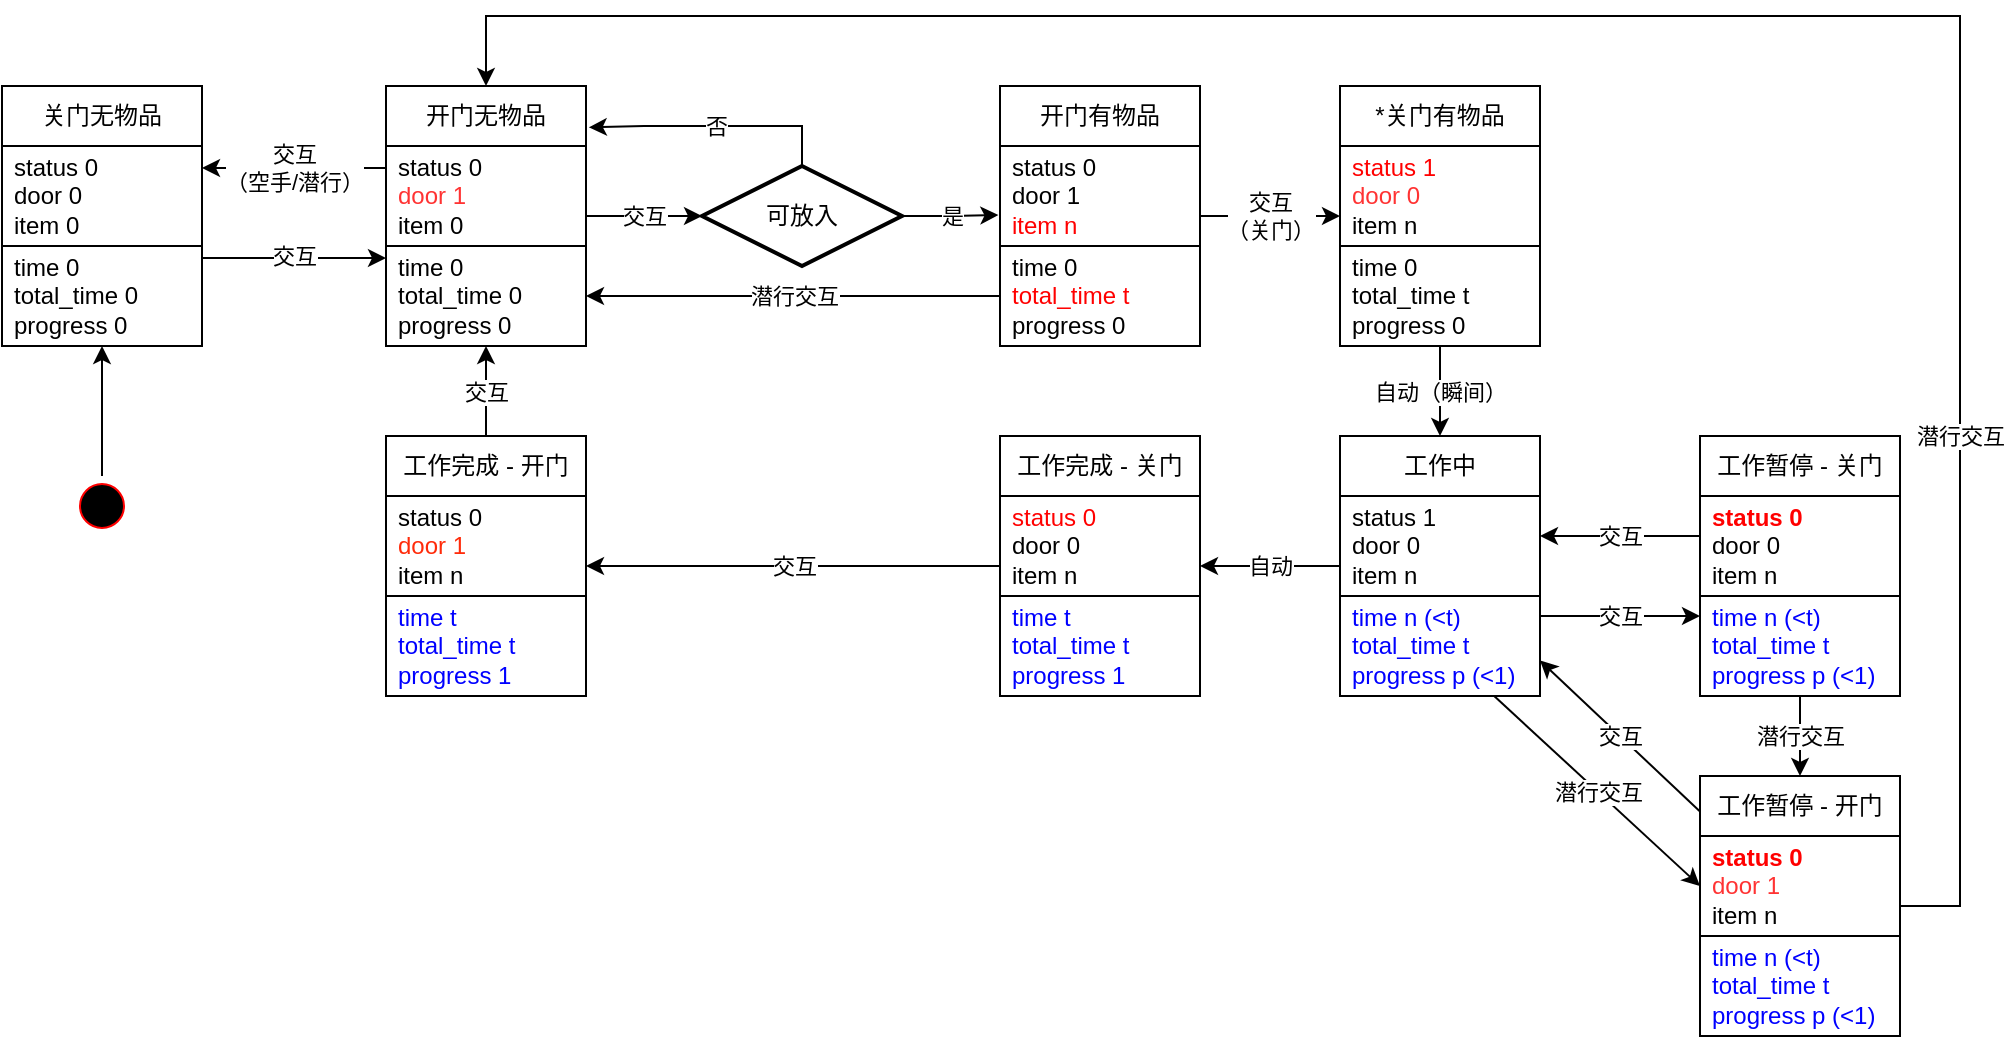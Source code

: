 <mxfile version="23.1.2" type="device">
  <diagram name="Page-1" id="58cdce13-f638-feb5-8d6f-7d28b1aa9fa0">
    <mxGraphModel dx="1276" dy="656" grid="1" gridSize="10" guides="1" tooltips="1" connect="1" arrows="1" fold="1" page="1" pageScale="1" pageWidth="1100" pageHeight="850" background="none" math="0" shadow="0">
      <root>
        <mxCell id="0" />
        <mxCell id="1" parent="0" />
        <mxCell id="382b91b5511bd0f7-1" value="" style="ellipse;html=1;shape=startState;fillColor=#000000;strokeColor=#ff0000;rounded=1;shadow=0;comic=0;labelBackgroundColor=none;fontFamily=Verdana;fontSize=12;fontColor=#000000;align=center;direction=south;" parent="1" vertex="1">
          <mxGeometry x="136" y="280" width="30" height="30" as="geometry" />
        </mxCell>
        <mxCell id="xUzW4hB-cYF5heSF3Omw-10" value="关门无物品" style="swimlane;fontStyle=0;childLayout=stackLayout;horizontal=1;startSize=30;horizontalStack=0;resizeParent=1;resizeParentMax=0;resizeLast=0;collapsible=1;marginBottom=0;whiteSpace=wrap;html=1;" parent="1" vertex="1">
          <mxGeometry x="101" y="85" width="100" height="130" as="geometry">
            <mxRectangle x="240" y="90" width="90" height="30" as="alternateBounds" />
          </mxGeometry>
        </mxCell>
        <mxCell id="xUzW4hB-cYF5heSF3Omw-11" value="&lt;span style=&quot;&quot;&gt;status 0&lt;br&gt;&lt;/span&gt;door 0&lt;br style=&quot;border-color: var(--border-color);&quot;&gt;&lt;span style=&quot;&quot;&gt;item 0&lt;/span&gt;" style="text;strokeColor=default;fillColor=none;align=left;verticalAlign=middle;spacingLeft=4;spacingRight=4;overflow=hidden;points=[[0,0.5],[1,0.5]];portConstraint=eastwest;rotatable=0;whiteSpace=wrap;html=1;labelBorderColor=none;labelBackgroundColor=none;" parent="xUzW4hB-cYF5heSF3Omw-10" vertex="1">
          <mxGeometry y="30" width="100" height="50" as="geometry" />
        </mxCell>
        <mxCell id="0xMZqodV_1OV5S0IDCX--2" value="time 0&lt;br style=&quot;border-color: var(--border-color);&quot;&gt;&lt;span style=&quot;border-color: var(--border-color);&quot;&gt;total_time 0&lt;br&gt;progress 0&lt;br&gt;&lt;/span&gt;" style="text;strokeColor=none;fillColor=none;align=left;verticalAlign=middle;spacingLeft=4;spacingRight=4;overflow=hidden;points=[[0,0.5],[1,0.5]];portConstraint=eastwest;rotatable=0;whiteSpace=wrap;html=1;" parent="xUzW4hB-cYF5heSF3Omw-10" vertex="1">
          <mxGeometry y="80" width="100" height="50" as="geometry" />
        </mxCell>
        <mxCell id="xUzW4hB-cYF5heSF3Omw-16" value="" style="endArrow=classic;html=1;rounded=0;" parent="1" source="382b91b5511bd0f7-1" target="xUzW4hB-cYF5heSF3Omw-10" edge="1">
          <mxGeometry width="50" height="50" relative="1" as="geometry">
            <mxPoint x="373" y="210" as="sourcePoint" />
            <mxPoint x="123" y="150" as="targetPoint" />
          </mxGeometry>
        </mxCell>
        <mxCell id="xUzW4hB-cYF5heSF3Omw-21" value="" style="endArrow=classic;html=1;rounded=0;" parent="1" edge="1">
          <mxGeometry relative="1" as="geometry">
            <mxPoint x="201" y="171" as="sourcePoint" />
            <mxPoint x="293" y="171" as="targetPoint" />
          </mxGeometry>
        </mxCell>
        <mxCell id="xUzW4hB-cYF5heSF3Omw-22" value="交互" style="edgeLabel;resizable=0;html=1;align=center;verticalAlign=middle;" parent="xUzW4hB-cYF5heSF3Omw-21" connectable="0" vertex="1">
          <mxGeometry relative="1" as="geometry">
            <mxPoint y="-1" as="offset" />
          </mxGeometry>
        </mxCell>
        <mxCell id="0xMZqodV_1OV5S0IDCX--3" value="开门无物品" style="swimlane;fontStyle=0;childLayout=stackLayout;horizontal=1;startSize=30;horizontalStack=0;resizeParent=1;resizeParentMax=0;resizeLast=0;collapsible=1;marginBottom=0;whiteSpace=wrap;html=1;" parent="1" vertex="1">
          <mxGeometry x="293" y="85" width="100" height="130" as="geometry">
            <mxRectangle x="240" y="90" width="90" height="30" as="alternateBounds" />
          </mxGeometry>
        </mxCell>
        <mxCell id="0xMZqodV_1OV5S0IDCX--4" value="&lt;span style=&quot;&quot;&gt;status 0&lt;br&gt;&lt;/span&gt;&lt;font color=&quot;#ff3333&quot;&gt;door 1&lt;/font&gt;&lt;br style=&quot;border-color: var(--border-color);&quot;&gt;&lt;span style=&quot;&quot;&gt;item 0&lt;/span&gt;" style="text;strokeColor=default;fillColor=none;align=left;verticalAlign=middle;spacingLeft=4;spacingRight=4;overflow=hidden;points=[[0,0.5],[1,0.5]];portConstraint=eastwest;rotatable=0;whiteSpace=wrap;html=1;labelBorderColor=none;labelBackgroundColor=none;" parent="0xMZqodV_1OV5S0IDCX--3" vertex="1">
          <mxGeometry y="30" width="100" height="50" as="geometry" />
        </mxCell>
        <mxCell id="0xMZqodV_1OV5S0IDCX--5" value="time 0&lt;br style=&quot;border-color: var(--border-color);&quot;&gt;&lt;span style=&quot;border-color: var(--border-color);&quot;&gt;total_time 0&lt;br&gt;progress 0&lt;br&gt;&lt;/span&gt;" style="text;strokeColor=none;fillColor=none;align=left;verticalAlign=middle;spacingLeft=4;spacingRight=4;overflow=hidden;points=[[0,0.5],[1,0.5]];portConstraint=eastwest;rotatable=0;whiteSpace=wrap;html=1;" parent="0xMZqodV_1OV5S0IDCX--3" vertex="1">
          <mxGeometry y="80" width="100" height="50" as="geometry" />
        </mxCell>
        <mxCell id="0xMZqodV_1OV5S0IDCX--7" value="开门有物品" style="swimlane;fontStyle=0;childLayout=stackLayout;horizontal=1;startSize=30;horizontalStack=0;resizeParent=1;resizeParentMax=0;resizeLast=0;collapsible=1;marginBottom=0;whiteSpace=wrap;html=1;" parent="1" vertex="1">
          <mxGeometry x="600" y="85" width="100" height="130" as="geometry">
            <mxRectangle x="240" y="90" width="90" height="30" as="alternateBounds" />
          </mxGeometry>
        </mxCell>
        <mxCell id="0xMZqodV_1OV5S0IDCX--8" value="&lt;span style=&quot;&quot;&gt;status 0&lt;br&gt;&lt;/span&gt;door 1&lt;br style=&quot;border-color: var(--border-color);&quot;&gt;&lt;span style=&quot;&quot;&gt;&lt;font color=&quot;#ff0000&quot;&gt;item n&lt;br&gt;&lt;/font&gt;&lt;/span&gt;" style="text;strokeColor=default;fillColor=none;align=left;verticalAlign=middle;spacingLeft=4;spacingRight=4;overflow=hidden;points=[[0,0.5],[1,0.5]];portConstraint=eastwest;rotatable=0;whiteSpace=wrap;html=1;labelBorderColor=none;labelBackgroundColor=none;" parent="0xMZqodV_1OV5S0IDCX--7" vertex="1">
          <mxGeometry y="30" width="100" height="50" as="geometry" />
        </mxCell>
        <mxCell id="0xMZqodV_1OV5S0IDCX--9" value="time 0&lt;br style=&quot;border-color: var(--border-color);&quot;&gt;&lt;span style=&quot;border-color: var(--border-color);&quot;&gt;&lt;font color=&quot;#ff0000&quot;&gt;total_time t&lt;br&gt;&lt;/font&gt;progress 0&lt;br&gt;&lt;/span&gt;" style="text;strokeColor=none;fillColor=none;align=left;verticalAlign=middle;spacingLeft=4;spacingRight=4;overflow=hidden;points=[[0,0.5],[1,0.5]];portConstraint=eastwest;rotatable=0;whiteSpace=wrap;html=1;" parent="0xMZqodV_1OV5S0IDCX--7" vertex="1">
          <mxGeometry y="80" width="100" height="50" as="geometry" />
        </mxCell>
        <mxCell id="0xMZqodV_1OV5S0IDCX--10" value="" style="endArrow=classic;html=1;rounded=0;" parent="1" source="0xMZqodV_1OV5S0IDCX--3" target="0xMZqodV_1OV5S0IDCX--59" edge="1">
          <mxGeometry relative="1" as="geometry">
            <mxPoint x="433" y="160" as="sourcePoint" />
            <mxPoint x="493" y="150" as="targetPoint" />
          </mxGeometry>
        </mxCell>
        <mxCell id="0xMZqodV_1OV5S0IDCX--11" value="交互" style="edgeLabel;resizable=0;html=1;align=center;verticalAlign=middle;" parent="0xMZqodV_1OV5S0IDCX--10" connectable="0" vertex="1">
          <mxGeometry relative="1" as="geometry" />
        </mxCell>
        <mxCell id="0xMZqodV_1OV5S0IDCX--12" value="*关门有物品" style="swimlane;fontStyle=0;childLayout=stackLayout;horizontal=1;startSize=30;horizontalStack=0;resizeParent=1;resizeParentMax=0;resizeLast=0;collapsible=1;marginBottom=0;whiteSpace=wrap;html=1;" parent="1" vertex="1">
          <mxGeometry x="770" y="85" width="100" height="130" as="geometry">
            <mxRectangle x="240" y="90" width="90" height="30" as="alternateBounds" />
          </mxGeometry>
        </mxCell>
        <mxCell id="0xMZqodV_1OV5S0IDCX--13" value="&lt;span style=&quot;&quot;&gt;&lt;font color=&quot;#ff0000&quot;&gt;status 1&lt;/font&gt;&lt;br&gt;&lt;/span&gt;&lt;font color=&quot;#ff3333&quot;&gt;door 0&lt;/font&gt;&lt;br style=&quot;border-color: var(--border-color);&quot;&gt;&lt;span style=&quot;&quot;&gt;item n&lt;br&gt;&lt;/span&gt;" style="text;strokeColor=default;fillColor=none;align=left;verticalAlign=middle;spacingLeft=4;spacingRight=4;overflow=hidden;points=[[0,0.5],[1,0.5]];portConstraint=eastwest;rotatable=0;whiteSpace=wrap;html=1;labelBorderColor=none;labelBackgroundColor=none;" parent="0xMZqodV_1OV5S0IDCX--12" vertex="1">
          <mxGeometry y="30" width="100" height="50" as="geometry" />
        </mxCell>
        <mxCell id="0xMZqodV_1OV5S0IDCX--14" value="time 0&lt;br style=&quot;border-color: var(--border-color);&quot;&gt;&lt;span style=&quot;border-color: var(--border-color);&quot;&gt;total_time t&lt;br&gt;progress 0&lt;br&gt;&lt;/span&gt;" style="text;strokeColor=none;fillColor=none;align=left;verticalAlign=middle;spacingLeft=4;spacingRight=4;overflow=hidden;points=[[0,0.5],[1,0.5]];portConstraint=eastwest;rotatable=0;whiteSpace=wrap;html=1;" parent="0xMZqodV_1OV5S0IDCX--12" vertex="1">
          <mxGeometry y="80" width="100" height="50" as="geometry" />
        </mxCell>
        <mxCell id="0xMZqodV_1OV5S0IDCX--15" value="" style="endArrow=classic;html=1;rounded=0;" parent="1" source="0xMZqodV_1OV5S0IDCX--7" target="0xMZqodV_1OV5S0IDCX--12" edge="1">
          <mxGeometry relative="1" as="geometry">
            <mxPoint x="550" y="160" as="sourcePoint" />
            <mxPoint x="640" y="160" as="targetPoint" />
          </mxGeometry>
        </mxCell>
        <mxCell id="0xMZqodV_1OV5S0IDCX--16" value="交互&lt;br&gt;（关门）" style="edgeLabel;resizable=0;html=1;align=center;verticalAlign=middle;" parent="0xMZqodV_1OV5S0IDCX--15" connectable="0" vertex="1">
          <mxGeometry relative="1" as="geometry" />
        </mxCell>
        <mxCell id="0xMZqodV_1OV5S0IDCX--21" value="" style="endArrow=classic;html=1;rounded=0;" parent="1" source="0xMZqodV_1OV5S0IDCX--12" target="0xMZqodV_1OV5S0IDCX--23" edge="1">
          <mxGeometry relative="1" as="geometry">
            <mxPoint x="690" y="280" as="sourcePoint" />
            <mxPoint x="820" y="260" as="targetPoint" />
          </mxGeometry>
        </mxCell>
        <mxCell id="0xMZqodV_1OV5S0IDCX--22" value="自动（瞬间）" style="edgeLabel;resizable=0;html=1;align=center;verticalAlign=middle;" parent="0xMZqodV_1OV5S0IDCX--21" connectable="0" vertex="1">
          <mxGeometry relative="1" as="geometry" />
        </mxCell>
        <mxCell id="0xMZqodV_1OV5S0IDCX--23" value="工作中" style="swimlane;fontStyle=0;childLayout=stackLayout;horizontal=1;startSize=30;horizontalStack=0;resizeParent=1;resizeParentMax=0;resizeLast=0;collapsible=1;marginBottom=0;whiteSpace=wrap;html=1;" parent="1" vertex="1">
          <mxGeometry x="770" y="260" width="100" height="130" as="geometry">
            <mxRectangle x="240" y="90" width="90" height="30" as="alternateBounds" />
          </mxGeometry>
        </mxCell>
        <mxCell id="0xMZqodV_1OV5S0IDCX--24" value="&lt;span style=&quot;&quot;&gt;status 1&lt;br&gt;&lt;/span&gt;door 0&lt;br style=&quot;border-color: var(--border-color);&quot;&gt;&lt;span style=&quot;&quot;&gt;item n&lt;br&gt;&lt;/span&gt;" style="text;strokeColor=default;fillColor=none;align=left;verticalAlign=middle;spacingLeft=4;spacingRight=4;overflow=hidden;points=[[0,0.5],[1,0.5]];portConstraint=eastwest;rotatable=0;whiteSpace=wrap;html=1;labelBorderColor=none;labelBackgroundColor=none;" parent="0xMZqodV_1OV5S0IDCX--23" vertex="1">
          <mxGeometry y="30" width="100" height="50" as="geometry" />
        </mxCell>
        <mxCell id="0xMZqodV_1OV5S0IDCX--25" value="&lt;font color=&quot;#0000ff&quot;&gt;time n&amp;nbsp;(&amp;lt;t)&lt;br style=&quot;border-color: var(--border-color);&quot;&gt;&lt;/font&gt;&lt;span style=&quot;border-color: var(--border-color);&quot;&gt;&lt;font color=&quot;#0000ff&quot;&gt;total_time t&lt;br&gt;progress p&amp;nbsp;(&amp;lt;1)&lt;/font&gt;&lt;br&gt;&lt;/span&gt;" style="text;strokeColor=none;fillColor=none;align=left;verticalAlign=middle;spacingLeft=4;spacingRight=4;overflow=hidden;points=[[0,0.5],[1,0.5]];portConstraint=eastwest;rotatable=0;whiteSpace=wrap;html=1;" parent="0xMZqodV_1OV5S0IDCX--23" vertex="1">
          <mxGeometry y="80" width="100" height="50" as="geometry" />
        </mxCell>
        <mxCell id="0xMZqodV_1OV5S0IDCX--26" value="工作完成 - 关门" style="swimlane;fontStyle=0;childLayout=stackLayout;horizontal=1;startSize=30;horizontalStack=0;resizeParent=1;resizeParentMax=0;resizeLast=0;collapsible=1;marginBottom=0;whiteSpace=wrap;html=1;" parent="1" vertex="1">
          <mxGeometry x="600" y="260" width="100" height="130" as="geometry">
            <mxRectangle x="240" y="90" width="90" height="30" as="alternateBounds" />
          </mxGeometry>
        </mxCell>
        <mxCell id="0xMZqodV_1OV5S0IDCX--27" value="&lt;span style=&quot;&quot;&gt;&lt;font color=&quot;#ff0000&quot;&gt;status 0&lt;/font&gt;&lt;br&gt;&lt;/span&gt;door 0&lt;br style=&quot;border-color: var(--border-color);&quot;&gt;&lt;span style=&quot;&quot;&gt;item n&lt;br&gt;&lt;/span&gt;" style="text;strokeColor=default;fillColor=none;align=left;verticalAlign=middle;spacingLeft=4;spacingRight=4;overflow=hidden;points=[[0,0.5],[1,0.5]];portConstraint=eastwest;rotatable=0;whiteSpace=wrap;html=1;labelBorderColor=none;labelBackgroundColor=none;" parent="0xMZqodV_1OV5S0IDCX--26" vertex="1">
          <mxGeometry y="30" width="100" height="50" as="geometry" />
        </mxCell>
        <mxCell id="0xMZqodV_1OV5S0IDCX--28" value="&lt;font color=&quot;#0000ff&quot;&gt;time t&lt;br style=&quot;border-color: var(--border-color);&quot;&gt;&lt;/font&gt;&lt;span style=&quot;border-color: var(--border-color);&quot;&gt;&lt;font color=&quot;#0000ff&quot;&gt;total_time t&lt;br&gt;progress 1&lt;/font&gt;&lt;br&gt;&lt;/span&gt;" style="text;strokeColor=none;fillColor=none;align=left;verticalAlign=middle;spacingLeft=4;spacingRight=4;overflow=hidden;points=[[0,0.5],[1,0.5]];portConstraint=eastwest;rotatable=0;whiteSpace=wrap;html=1;" parent="0xMZqodV_1OV5S0IDCX--26" vertex="1">
          <mxGeometry y="80" width="100" height="50" as="geometry" />
        </mxCell>
        <mxCell id="0xMZqodV_1OV5S0IDCX--29" value="" style="endArrow=classic;html=1;rounded=0;" parent="1" source="0xMZqodV_1OV5S0IDCX--23" target="0xMZqodV_1OV5S0IDCX--26" edge="1">
          <mxGeometry relative="1" as="geometry">
            <mxPoint x="830" y="225" as="sourcePoint" />
            <mxPoint x="830" y="270" as="targetPoint" />
          </mxGeometry>
        </mxCell>
        <mxCell id="0xMZqodV_1OV5S0IDCX--30" value="自动" style="edgeLabel;resizable=0;html=1;align=center;verticalAlign=middle;" parent="0xMZqodV_1OV5S0IDCX--29" connectable="0" vertex="1">
          <mxGeometry relative="1" as="geometry" />
        </mxCell>
        <mxCell id="0xMZqodV_1OV5S0IDCX--31" value="工作完成 - 开门" style="swimlane;fontStyle=0;childLayout=stackLayout;horizontal=1;startSize=30;horizontalStack=0;resizeParent=1;resizeParentMax=0;resizeLast=0;collapsible=1;marginBottom=0;whiteSpace=wrap;html=1;" parent="1" vertex="1">
          <mxGeometry x="293" y="260" width="100" height="130" as="geometry">
            <mxRectangle x="240" y="90" width="90" height="30" as="alternateBounds" />
          </mxGeometry>
        </mxCell>
        <mxCell id="0xMZqodV_1OV5S0IDCX--32" value="&lt;span style=&quot;&quot;&gt;status 0&lt;br&gt;&lt;/span&gt;&lt;font color=&quot;#ff2b0a&quot;&gt;door 1&lt;/font&gt;&lt;br style=&quot;border-color: var(--border-color);&quot;&gt;&lt;span style=&quot;&quot;&gt;item n&lt;br&gt;&lt;/span&gt;" style="text;strokeColor=default;fillColor=none;align=left;verticalAlign=middle;spacingLeft=4;spacingRight=4;overflow=hidden;points=[[0,0.5],[1,0.5]];portConstraint=eastwest;rotatable=0;whiteSpace=wrap;html=1;labelBorderColor=none;labelBackgroundColor=none;" parent="0xMZqodV_1OV5S0IDCX--31" vertex="1">
          <mxGeometry y="30" width="100" height="50" as="geometry" />
        </mxCell>
        <mxCell id="0xMZqodV_1OV5S0IDCX--33" value="&lt;font color=&quot;#0000ff&quot;&gt;time t&lt;br style=&quot;border-color: var(--border-color);&quot;&gt;&lt;/font&gt;&lt;span style=&quot;border-color: var(--border-color);&quot;&gt;&lt;font color=&quot;#0000ff&quot;&gt;total_time t&lt;br&gt;progress 1&lt;/font&gt;&lt;br&gt;&lt;/span&gt;" style="text;strokeColor=none;fillColor=none;align=left;verticalAlign=middle;spacingLeft=4;spacingRight=4;overflow=hidden;points=[[0,0.5],[1,0.5]];portConstraint=eastwest;rotatable=0;whiteSpace=wrap;html=1;" parent="0xMZqodV_1OV5S0IDCX--31" vertex="1">
          <mxGeometry y="80" width="100" height="50" as="geometry" />
        </mxCell>
        <mxCell id="0xMZqodV_1OV5S0IDCX--34" value="" style="endArrow=classic;html=1;rounded=0;" parent="1" source="0xMZqodV_1OV5S0IDCX--26" target="0xMZqodV_1OV5S0IDCX--31" edge="1">
          <mxGeometry relative="1" as="geometry">
            <mxPoint x="350" y="160" as="sourcePoint" />
            <mxPoint x="430" y="160" as="targetPoint" />
          </mxGeometry>
        </mxCell>
        <mxCell id="0xMZqodV_1OV5S0IDCX--35" value="交互" style="edgeLabel;resizable=0;html=1;align=center;verticalAlign=middle;" parent="0xMZqodV_1OV5S0IDCX--34" connectable="0" vertex="1">
          <mxGeometry relative="1" as="geometry" />
        </mxCell>
        <mxCell id="0xMZqodV_1OV5S0IDCX--39" value="" style="endArrow=classic;html=1;rounded=0;" parent="1" source="0xMZqodV_1OV5S0IDCX--31" target="0xMZqodV_1OV5S0IDCX--3" edge="1">
          <mxGeometry relative="1" as="geometry">
            <mxPoint x="393" y="470" as="sourcePoint" />
            <mxPoint x="313" y="470" as="targetPoint" />
          </mxGeometry>
        </mxCell>
        <mxCell id="0xMZqodV_1OV5S0IDCX--40" value="交互" style="edgeLabel;resizable=0;html=1;align=center;verticalAlign=middle;" parent="0xMZqodV_1OV5S0IDCX--39" connectable="0" vertex="1">
          <mxGeometry relative="1" as="geometry" />
        </mxCell>
        <mxCell id="0xMZqodV_1OV5S0IDCX--41" value="工作暂停 - 关门" style="swimlane;fontStyle=0;childLayout=stackLayout;horizontal=1;startSize=30;horizontalStack=0;resizeParent=1;resizeParentMax=0;resizeLast=0;collapsible=1;marginBottom=0;whiteSpace=wrap;html=1;" parent="1" vertex="1">
          <mxGeometry x="950" y="260" width="100" height="130" as="geometry">
            <mxRectangle x="240" y="90" width="90" height="30" as="alternateBounds" />
          </mxGeometry>
        </mxCell>
        <mxCell id="0xMZqodV_1OV5S0IDCX--42" value="&lt;span style=&quot;&quot;&gt;&lt;font color=&quot;#ff0000&quot;&gt;&lt;b&gt;status 0&lt;/b&gt;&lt;/font&gt;&lt;br&gt;&lt;/span&gt;door 0&lt;br style=&quot;border-color: var(--border-color);&quot;&gt;&lt;span style=&quot;&quot;&gt;item n&lt;br&gt;&lt;/span&gt;" style="text;strokeColor=default;fillColor=none;align=left;verticalAlign=middle;spacingLeft=4;spacingRight=4;overflow=hidden;points=[[0,0.5],[1,0.5]];portConstraint=eastwest;rotatable=0;whiteSpace=wrap;html=1;labelBorderColor=none;labelBackgroundColor=none;" parent="0xMZqodV_1OV5S0IDCX--41" vertex="1">
          <mxGeometry y="30" width="100" height="50" as="geometry" />
        </mxCell>
        <mxCell id="0xMZqodV_1OV5S0IDCX--43" value="&lt;font color=&quot;#0000ff&quot;&gt;time n (&amp;lt;t)&lt;br style=&quot;border-color: var(--border-color);&quot;&gt;&lt;/font&gt;&lt;span style=&quot;border-color: var(--border-color);&quot;&gt;&lt;font color=&quot;#0000ff&quot;&gt;total_time t&lt;br&gt;progress p (&amp;lt;1)&lt;/font&gt;&lt;br&gt;&lt;/span&gt;" style="text;strokeColor=none;fillColor=none;align=left;verticalAlign=middle;spacingLeft=4;spacingRight=4;overflow=hidden;points=[[0,0.5],[1,0.5]];portConstraint=eastwest;rotatable=0;whiteSpace=wrap;html=1;" parent="0xMZqodV_1OV5S0IDCX--41" vertex="1">
          <mxGeometry y="80" width="100" height="50" as="geometry" />
        </mxCell>
        <mxCell id="0xMZqodV_1OV5S0IDCX--44" value="" style="endArrow=classic;html=1;rounded=0;" parent="1" edge="1">
          <mxGeometry relative="1" as="geometry">
            <mxPoint x="870" y="350" as="sourcePoint" />
            <mxPoint x="950" y="350" as="targetPoint" />
          </mxGeometry>
        </mxCell>
        <mxCell id="0xMZqodV_1OV5S0IDCX--45" value="交互" style="edgeLabel;resizable=0;html=1;align=center;verticalAlign=middle;" parent="0xMZqodV_1OV5S0IDCX--44" connectable="0" vertex="1">
          <mxGeometry relative="1" as="geometry" />
        </mxCell>
        <mxCell id="0xMZqodV_1OV5S0IDCX--46" value="" style="endArrow=classic;html=1;rounded=0;" parent="1" edge="1">
          <mxGeometry relative="1" as="geometry">
            <mxPoint x="950" y="310" as="sourcePoint" />
            <mxPoint x="870" y="310" as="targetPoint" />
          </mxGeometry>
        </mxCell>
        <mxCell id="0xMZqodV_1OV5S0IDCX--47" value="交互" style="edgeLabel;resizable=0;html=1;align=center;verticalAlign=middle;" parent="0xMZqodV_1OV5S0IDCX--46" connectable="0" vertex="1">
          <mxGeometry relative="1" as="geometry" />
        </mxCell>
        <mxCell id="0xMZqodV_1OV5S0IDCX--48" value="工作暂停 - 开门" style="swimlane;fontStyle=0;childLayout=stackLayout;horizontal=1;startSize=30;horizontalStack=0;resizeParent=1;resizeParentMax=0;resizeLast=0;collapsible=1;marginBottom=0;whiteSpace=wrap;html=1;" parent="1" vertex="1">
          <mxGeometry x="950" y="430" width="100" height="130" as="geometry">
            <mxRectangle x="240" y="90" width="90" height="30" as="alternateBounds" />
          </mxGeometry>
        </mxCell>
        <mxCell id="0xMZqodV_1OV5S0IDCX--49" value="&lt;span style=&quot;&quot;&gt;&lt;b style=&quot;&quot;&gt;&lt;font color=&quot;#ff0000&quot;&gt;status 0&lt;/font&gt;&lt;/b&gt;&lt;br&gt;&lt;/span&gt;&lt;font color=&quot;#ff3333&quot;&gt;door 1&lt;/font&gt;&lt;br style=&quot;border-color: var(--border-color);&quot;&gt;&lt;span style=&quot;&quot;&gt;item n&lt;br&gt;&lt;/span&gt;" style="text;strokeColor=default;fillColor=none;align=left;verticalAlign=middle;spacingLeft=4;spacingRight=4;overflow=hidden;points=[[0,0.5],[1,0.5]];portConstraint=eastwest;rotatable=0;whiteSpace=wrap;html=1;labelBorderColor=none;labelBackgroundColor=none;" parent="0xMZqodV_1OV5S0IDCX--48" vertex="1">
          <mxGeometry y="30" width="100" height="50" as="geometry" />
        </mxCell>
        <mxCell id="0xMZqodV_1OV5S0IDCX--50" value="&lt;font color=&quot;#0000ff&quot;&gt;time n&amp;nbsp;(&amp;lt;t)&lt;br style=&quot;border-color: var(--border-color);&quot;&gt;&lt;/font&gt;&lt;span style=&quot;border-color: var(--border-color);&quot;&gt;&lt;font color=&quot;#0000ff&quot;&gt;total_time t&lt;br&gt;progress p&amp;nbsp;(&amp;lt;1)&lt;/font&gt;&lt;br&gt;&lt;/span&gt;" style="text;strokeColor=none;fillColor=none;align=left;verticalAlign=middle;spacingLeft=4;spacingRight=4;overflow=hidden;points=[[0,0.5],[1,0.5]];portConstraint=eastwest;rotatable=0;whiteSpace=wrap;html=1;" parent="0xMZqodV_1OV5S0IDCX--48" vertex="1">
          <mxGeometry y="80" width="100" height="50" as="geometry" />
        </mxCell>
        <mxCell id="0xMZqodV_1OV5S0IDCX--51" value="" style="endArrow=classic;html=1;rounded=0;" parent="1" edge="1">
          <mxGeometry relative="1" as="geometry">
            <mxPoint x="1000" y="390" as="sourcePoint" />
            <mxPoint x="1000" y="430" as="targetPoint" />
          </mxGeometry>
        </mxCell>
        <mxCell id="0xMZqodV_1OV5S0IDCX--52" value="潜行交互" style="edgeLabel;resizable=0;html=1;align=center;verticalAlign=middle;" parent="0xMZqodV_1OV5S0IDCX--51" connectable="0" vertex="1">
          <mxGeometry relative="1" as="geometry" />
        </mxCell>
        <mxCell id="0xMZqodV_1OV5S0IDCX--55" value="" style="endArrow=classic;html=1;rounded=0;curved=0;strokeColor=default;entryX=0.5;entryY=0;entryDx=0;entryDy=0;" parent="1" source="0xMZqodV_1OV5S0IDCX--48" target="0xMZqodV_1OV5S0IDCX--3" edge="1">
          <mxGeometry relative="1" as="geometry">
            <mxPoint x="1080" y="300" as="sourcePoint" />
            <mxPoint x="640" y="50" as="targetPoint" />
            <Array as="points">
              <mxPoint x="1080" y="495" />
              <mxPoint x="1080" y="50" />
              <mxPoint x="343" y="50" />
            </Array>
          </mxGeometry>
        </mxCell>
        <mxCell id="0xMZqodV_1OV5S0IDCX--56" value="潜行交互" style="edgeLabel;resizable=0;html=1;align=center;verticalAlign=middle;" parent="0xMZqodV_1OV5S0IDCX--55" connectable="0" vertex="1">
          <mxGeometry relative="1" as="geometry">
            <mxPoint x="148" y="210" as="offset" />
          </mxGeometry>
        </mxCell>
        <mxCell id="0xMZqodV_1OV5S0IDCX--57" value="" style="endArrow=classic;html=1;rounded=0;" parent="1" source="0xMZqodV_1OV5S0IDCX--48" target="0xMZqodV_1OV5S0IDCX--23" edge="1">
          <mxGeometry relative="1" as="geometry">
            <mxPoint x="1025" y="430" as="sourcePoint" />
            <mxPoint x="1025" y="390" as="targetPoint" />
          </mxGeometry>
        </mxCell>
        <mxCell id="0xMZqodV_1OV5S0IDCX--58" value="交互" style="edgeLabel;resizable=0;html=1;align=center;verticalAlign=middle;" parent="0xMZqodV_1OV5S0IDCX--57" connectable="0" vertex="1">
          <mxGeometry relative="1" as="geometry" />
        </mxCell>
        <mxCell id="0xMZqodV_1OV5S0IDCX--59" value="可放入" style="strokeWidth=2;html=1;shape=mxgraph.flowchart.decision;whiteSpace=wrap;" parent="1" vertex="1">
          <mxGeometry x="451" y="125" width="100" height="50" as="geometry" />
        </mxCell>
        <mxCell id="0xMZqodV_1OV5S0IDCX--60" value="是" style="edgeStyle=orthogonalEdgeStyle;rounded=0;orthogonalLoop=1;jettySize=auto;html=1;exitX=1;exitY=0.5;exitDx=0;exitDy=0;exitPerimeter=0;entryX=-0.008;entryY=0.691;entryDx=0;entryDy=0;entryPerimeter=0;" parent="1" source="0xMZqodV_1OV5S0IDCX--59" target="0xMZqodV_1OV5S0IDCX--8" edge="1">
          <mxGeometry relative="1" as="geometry" />
        </mxCell>
        <mxCell id="0xMZqodV_1OV5S0IDCX--61" value="否" style="edgeStyle=orthogonalEdgeStyle;rounded=0;orthogonalLoop=1;jettySize=auto;html=1;exitX=0.5;exitY=0;exitDx=0;exitDy=0;exitPerimeter=0;entryX=1.014;entryY=0.159;entryDx=0;entryDy=0;entryPerimeter=0;" parent="1" source="0xMZqodV_1OV5S0IDCX--59" target="0xMZqodV_1OV5S0IDCX--3" edge="1">
          <mxGeometry relative="1" as="geometry" />
        </mxCell>
        <mxCell id="0xMZqodV_1OV5S0IDCX--62" value="交互&lt;br&gt;（空手/潜行）" style="edgeStyle=orthogonalEdgeStyle;rounded=0;orthogonalLoop=1;jettySize=auto;html=1;" parent="1" edge="1">
          <mxGeometry relative="1" as="geometry">
            <mxPoint x="293" y="126" as="sourcePoint" />
            <mxPoint x="201" y="126" as="targetPoint" />
          </mxGeometry>
        </mxCell>
        <mxCell id="0xMZqodV_1OV5S0IDCX--63" value="" style="endArrow=classic;html=1;rounded=0;entryX=0;entryY=0.5;entryDx=0;entryDy=0;" parent="1" source="0xMZqodV_1OV5S0IDCX--25" target="0xMZqodV_1OV5S0IDCX--49" edge="1">
          <mxGeometry relative="1" as="geometry">
            <mxPoint x="1010" y="400" as="sourcePoint" />
            <mxPoint x="949" y="468" as="targetPoint" />
          </mxGeometry>
        </mxCell>
        <mxCell id="0xMZqodV_1OV5S0IDCX--64" value="潜行交互" style="edgeLabel;resizable=0;html=1;align=center;verticalAlign=middle;" parent="0xMZqodV_1OV5S0IDCX--63" connectable="0" vertex="1">
          <mxGeometry relative="1" as="geometry" />
        </mxCell>
        <mxCell id="0xMZqodV_1OV5S0IDCX--65" value="" style="endArrow=classic;html=1;rounded=0;exitX=0;exitY=0.5;exitDx=0;exitDy=0;entryX=1;entryY=0.5;entryDx=0;entryDy=0;" parent="1" source="0xMZqodV_1OV5S0IDCX--9" target="0xMZqodV_1OV5S0IDCX--5" edge="1">
          <mxGeometry relative="1" as="geometry">
            <mxPoint x="710" y="160" as="sourcePoint" />
            <mxPoint x="780" y="160" as="targetPoint" />
          </mxGeometry>
        </mxCell>
        <mxCell id="0xMZqodV_1OV5S0IDCX--66" value="潜行交互" style="edgeLabel;resizable=0;html=1;align=center;verticalAlign=middle;" parent="0xMZqodV_1OV5S0IDCX--65" connectable="0" vertex="1">
          <mxGeometry relative="1" as="geometry" />
        </mxCell>
      </root>
    </mxGraphModel>
  </diagram>
</mxfile>
